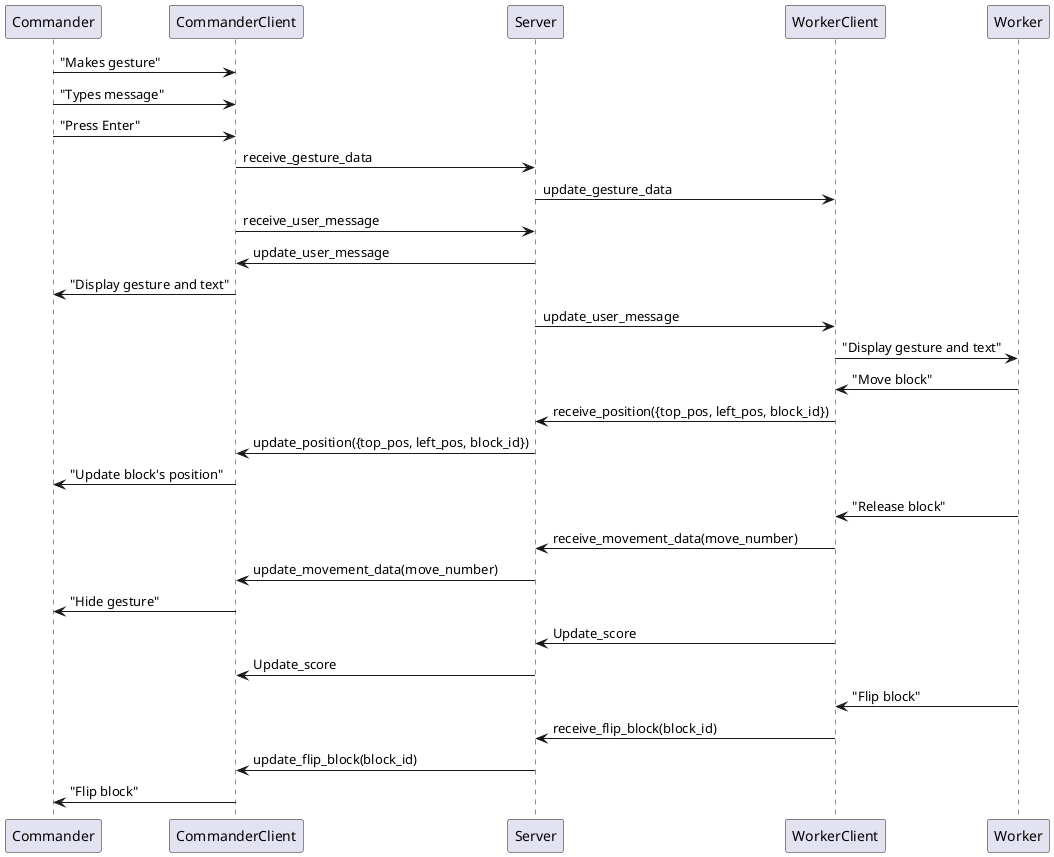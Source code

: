 @startuml
Commander -> CommanderClient: "Makes gesture"
Commander -> CommanderClient: "Types message"
Commander -> CommanderClient: "Press Enter"
CommanderClient -> Server: receive_gesture_data
Server -> WorkerClient: update_gesture_data
CommanderClient -> Server: receive_user_message
Server -> CommanderClient: update_user_message
CommanderClient -> Commander: "Display gesture and text"
Server -> WorkerClient: update_user_message
WorkerClient -> Worker: "Display gesture and text"
Worker -> WorkerClient: "Move block"
WorkerClient -> Server: receive_position({top_pos, left_pos, block_id})
Server -> CommanderClient: update_position({top_pos, left_pos, block_id})
CommanderClient -> Commander: "Update block's position"
Worker -> WorkerClient: "Release block"
WorkerClient -> Server: receive_movement_data(move_number)
Server -> CommanderClient: update_movement_data(move_number)
CommanderClient -> Commander: "Hide gesture"
WorkerClient -> Server: Update_score
Server -> CommanderClient: Update_score
Worker -> WorkerClient: "Flip block"
WorkerClient -> Server: receive_flip_block(block_id)
Server -> CommanderClient: update_flip_block(block_id)
CommanderClient -> Commander: "Flip block"
@enduml
